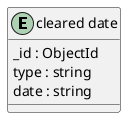 @startuml cleared_date_Diagram

entity "cleared date" as cleared_date {
  _id : ObjectId
  type : string
  date : string
}

@enduml